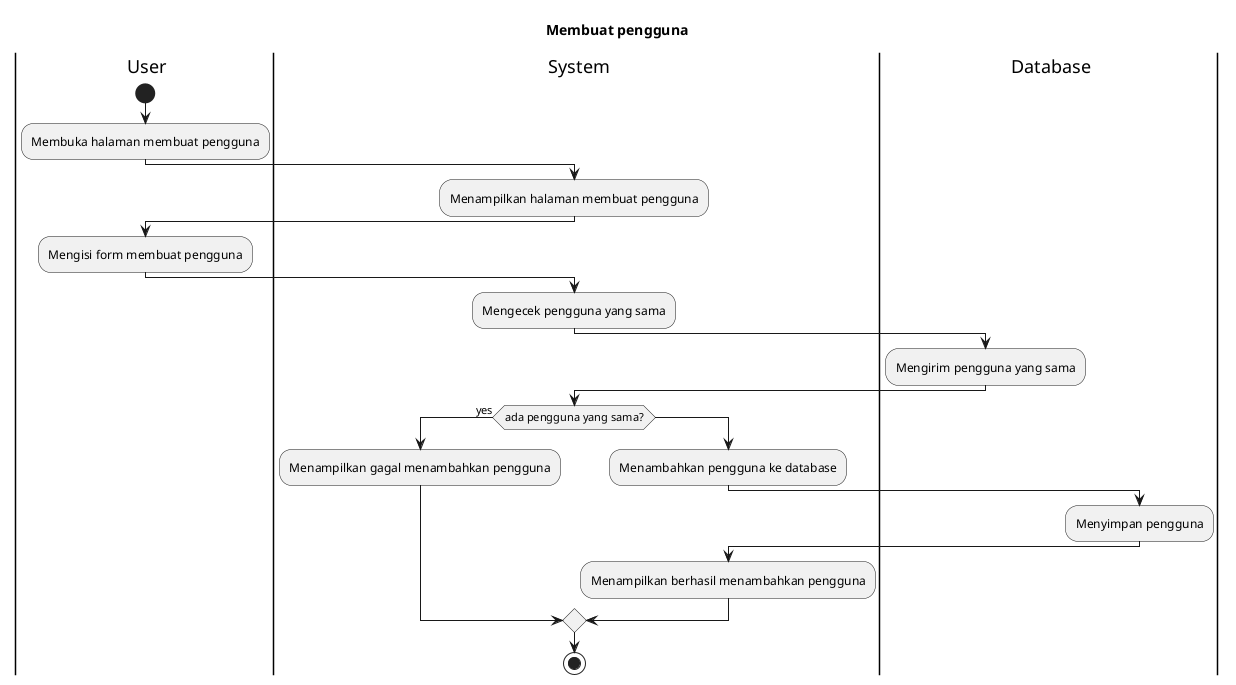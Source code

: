 @startuml
title Membuat pengguna 
|U| User
|S| System
|D| Database
|U|
start
:Membuka halaman membuat pengguna;
|S|
:Menampilkan halaman membuat pengguna;
|U|
:Mengisi form membuat pengguna;
|S|
:Mengecek pengguna yang sama;
|D|
:Mengirim pengguna yang sama;
|S|
if (ada pengguna yang sama?) then (yes)
  :Menampilkan gagal menambahkan pengguna;
else
  :Menambahkan pengguna ke database;
  |D|
  :Menyimpan pengguna;
  |S|
  :Menampilkan berhasil menambahkan pengguna;
endif

stop
